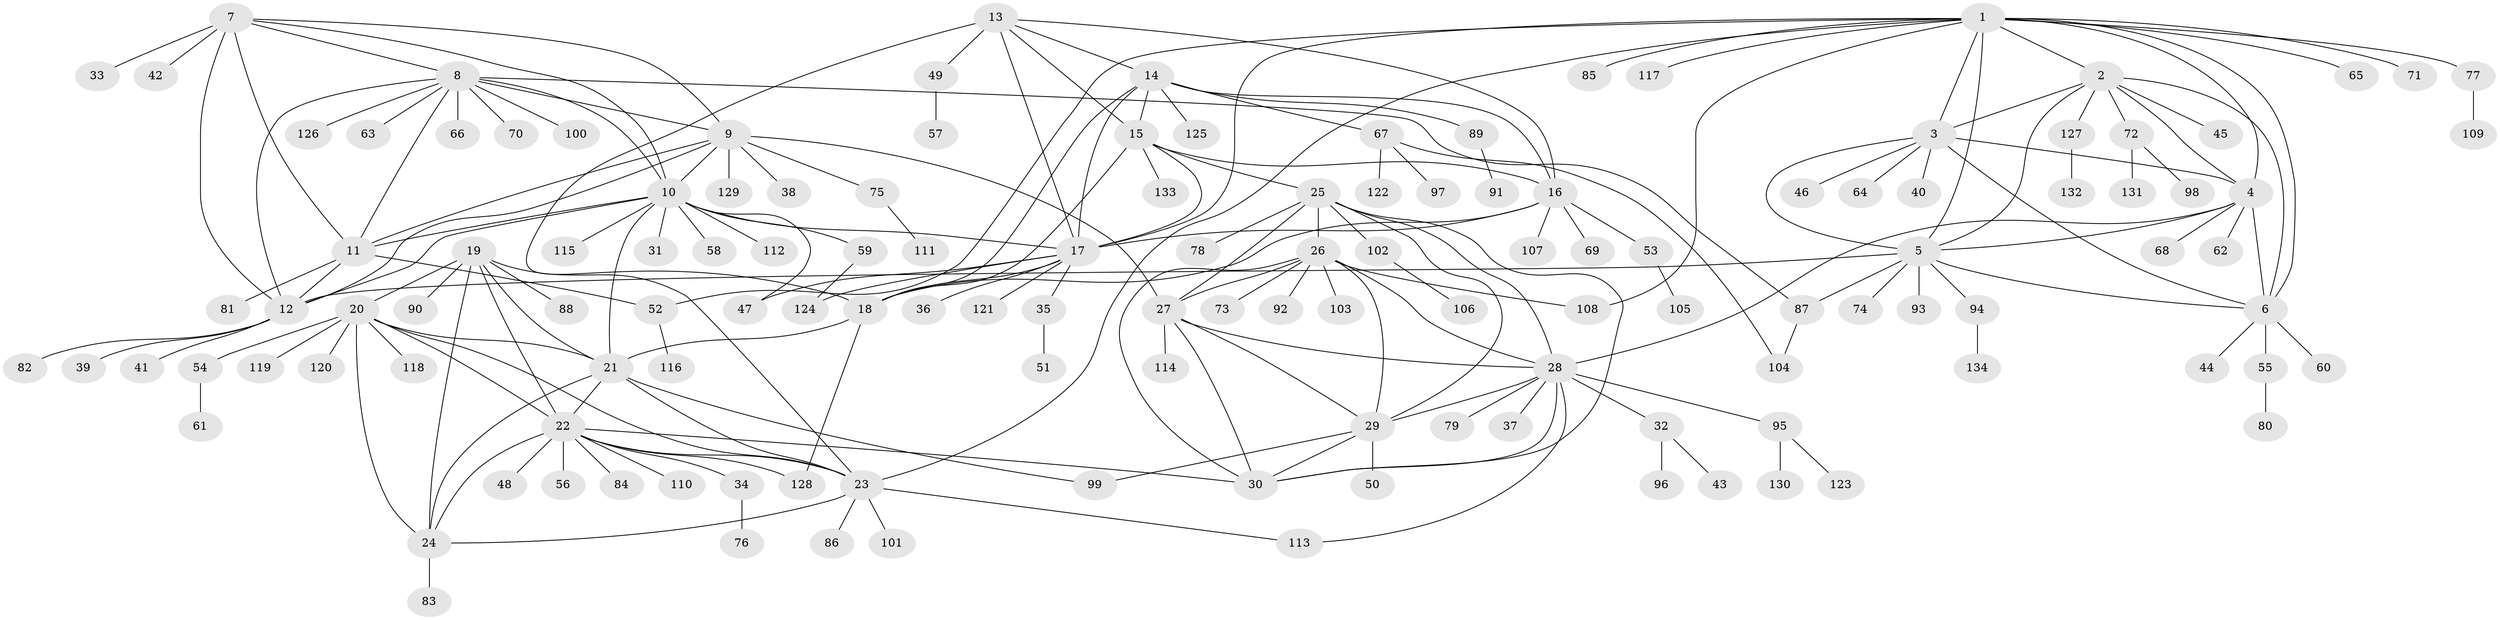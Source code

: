 // Generated by graph-tools (version 1.1) at 2025/02/03/09/25 03:02:51]
// undirected, 134 vertices, 198 edges
graph export_dot {
graph [start="1"]
  node [color=gray90,style=filled];
  1;
  2;
  3;
  4;
  5;
  6;
  7;
  8;
  9;
  10;
  11;
  12;
  13;
  14;
  15;
  16;
  17;
  18;
  19;
  20;
  21;
  22;
  23;
  24;
  25;
  26;
  27;
  28;
  29;
  30;
  31;
  32;
  33;
  34;
  35;
  36;
  37;
  38;
  39;
  40;
  41;
  42;
  43;
  44;
  45;
  46;
  47;
  48;
  49;
  50;
  51;
  52;
  53;
  54;
  55;
  56;
  57;
  58;
  59;
  60;
  61;
  62;
  63;
  64;
  65;
  66;
  67;
  68;
  69;
  70;
  71;
  72;
  73;
  74;
  75;
  76;
  77;
  78;
  79;
  80;
  81;
  82;
  83;
  84;
  85;
  86;
  87;
  88;
  89;
  90;
  91;
  92;
  93;
  94;
  95;
  96;
  97;
  98;
  99;
  100;
  101;
  102;
  103;
  104;
  105;
  106;
  107;
  108;
  109;
  110;
  111;
  112;
  113;
  114;
  115;
  116;
  117;
  118;
  119;
  120;
  121;
  122;
  123;
  124;
  125;
  126;
  127;
  128;
  129;
  130;
  131;
  132;
  133;
  134;
  1 -- 2;
  1 -- 3;
  1 -- 4;
  1 -- 5;
  1 -- 6;
  1 -- 17;
  1 -- 23;
  1 -- 52;
  1 -- 65;
  1 -- 71;
  1 -- 77;
  1 -- 85;
  1 -- 108;
  1 -- 117;
  2 -- 3;
  2 -- 4;
  2 -- 5;
  2 -- 6;
  2 -- 45;
  2 -- 72;
  2 -- 127;
  3 -- 4;
  3 -- 5;
  3 -- 6;
  3 -- 40;
  3 -- 46;
  3 -- 64;
  4 -- 5;
  4 -- 6;
  4 -- 28;
  4 -- 62;
  4 -- 68;
  5 -- 6;
  5 -- 12;
  5 -- 74;
  5 -- 87;
  5 -- 93;
  5 -- 94;
  6 -- 44;
  6 -- 55;
  6 -- 60;
  7 -- 8;
  7 -- 9;
  7 -- 10;
  7 -- 11;
  7 -- 12;
  7 -- 33;
  7 -- 42;
  8 -- 9;
  8 -- 10;
  8 -- 11;
  8 -- 12;
  8 -- 63;
  8 -- 66;
  8 -- 70;
  8 -- 87;
  8 -- 100;
  8 -- 126;
  9 -- 10;
  9 -- 11;
  9 -- 12;
  9 -- 27;
  9 -- 38;
  9 -- 75;
  9 -- 129;
  10 -- 11;
  10 -- 12;
  10 -- 17;
  10 -- 21;
  10 -- 31;
  10 -- 47;
  10 -- 58;
  10 -- 59;
  10 -- 112;
  10 -- 115;
  11 -- 12;
  11 -- 52;
  11 -- 81;
  12 -- 39;
  12 -- 41;
  12 -- 82;
  13 -- 14;
  13 -- 15;
  13 -- 16;
  13 -- 17;
  13 -- 18;
  13 -- 49;
  14 -- 15;
  14 -- 16;
  14 -- 17;
  14 -- 18;
  14 -- 67;
  14 -- 89;
  14 -- 125;
  15 -- 16;
  15 -- 17;
  15 -- 18;
  15 -- 25;
  15 -- 133;
  16 -- 17;
  16 -- 18;
  16 -- 53;
  16 -- 69;
  16 -- 107;
  17 -- 18;
  17 -- 35;
  17 -- 36;
  17 -- 47;
  17 -- 121;
  17 -- 124;
  18 -- 21;
  18 -- 128;
  19 -- 20;
  19 -- 21;
  19 -- 22;
  19 -- 23;
  19 -- 24;
  19 -- 88;
  19 -- 90;
  20 -- 21;
  20 -- 22;
  20 -- 23;
  20 -- 24;
  20 -- 54;
  20 -- 118;
  20 -- 119;
  20 -- 120;
  21 -- 22;
  21 -- 23;
  21 -- 24;
  21 -- 99;
  22 -- 23;
  22 -- 24;
  22 -- 30;
  22 -- 34;
  22 -- 48;
  22 -- 56;
  22 -- 84;
  22 -- 110;
  22 -- 128;
  23 -- 24;
  23 -- 86;
  23 -- 101;
  23 -- 113;
  24 -- 83;
  25 -- 26;
  25 -- 27;
  25 -- 28;
  25 -- 29;
  25 -- 30;
  25 -- 78;
  25 -- 102;
  26 -- 27;
  26 -- 28;
  26 -- 29;
  26 -- 30;
  26 -- 73;
  26 -- 92;
  26 -- 103;
  26 -- 108;
  27 -- 28;
  27 -- 29;
  27 -- 30;
  27 -- 114;
  28 -- 29;
  28 -- 30;
  28 -- 32;
  28 -- 37;
  28 -- 79;
  28 -- 95;
  28 -- 113;
  29 -- 30;
  29 -- 50;
  29 -- 99;
  32 -- 43;
  32 -- 96;
  34 -- 76;
  35 -- 51;
  49 -- 57;
  52 -- 116;
  53 -- 105;
  54 -- 61;
  55 -- 80;
  59 -- 124;
  67 -- 97;
  67 -- 104;
  67 -- 122;
  72 -- 98;
  72 -- 131;
  75 -- 111;
  77 -- 109;
  87 -- 104;
  89 -- 91;
  94 -- 134;
  95 -- 123;
  95 -- 130;
  102 -- 106;
  127 -- 132;
}
